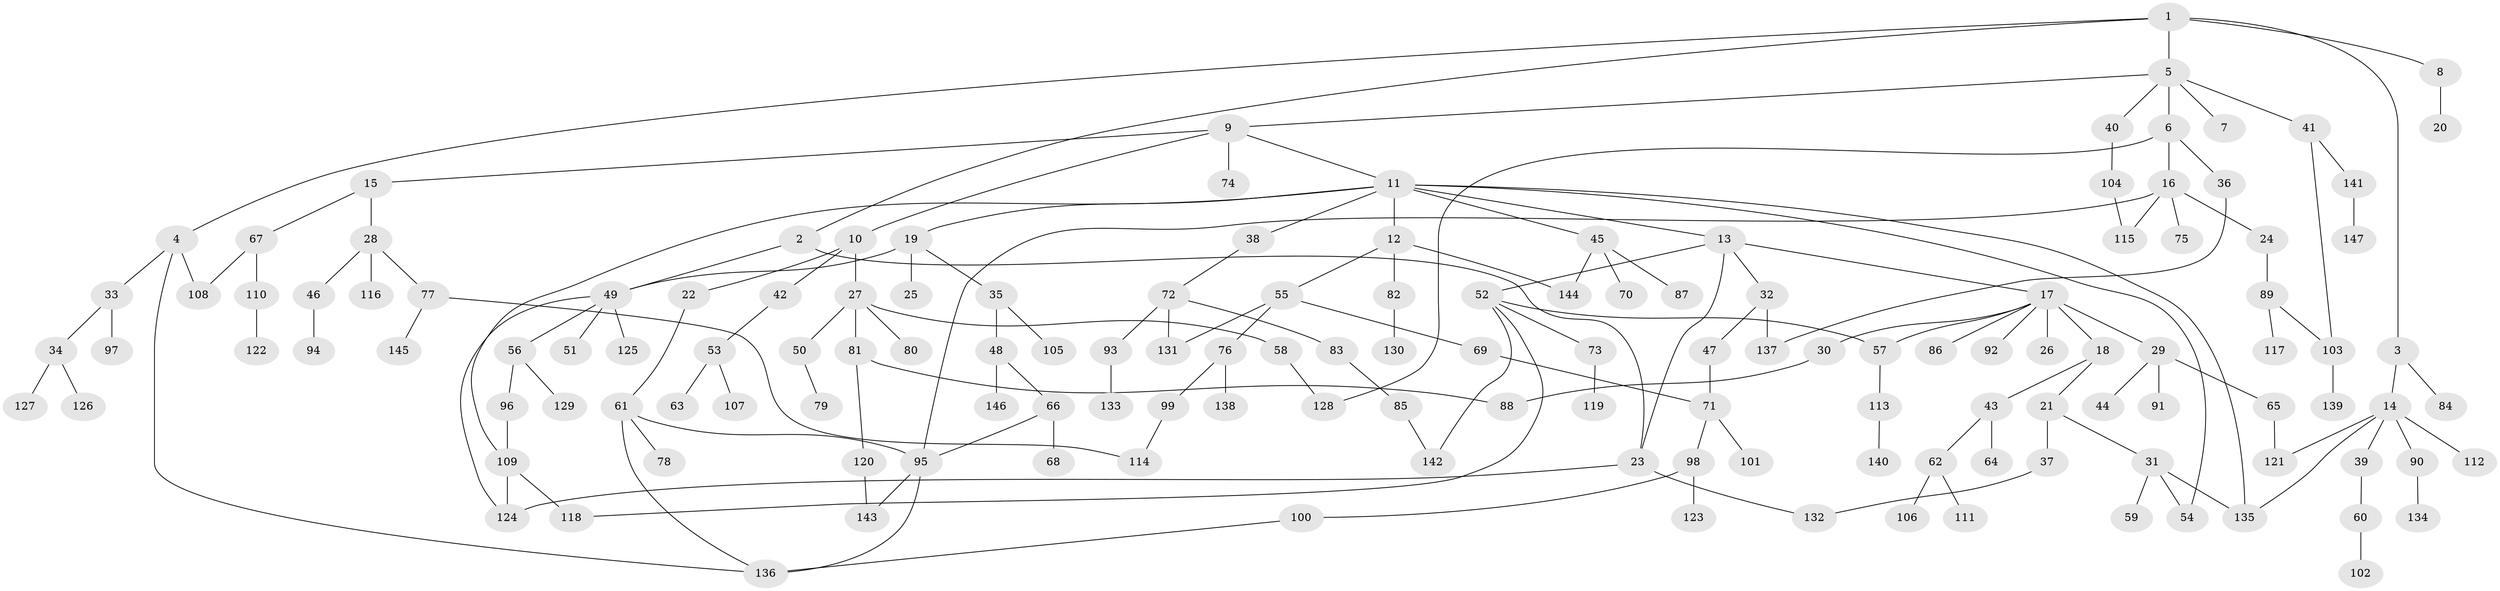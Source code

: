 // Generated by graph-tools (version 1.1) at 2025/49/03/09/25 03:49:16]
// undirected, 147 vertices, 175 edges
graph export_dot {
graph [start="1"]
  node [color=gray90,style=filled];
  1;
  2;
  3;
  4;
  5;
  6;
  7;
  8;
  9;
  10;
  11;
  12;
  13;
  14;
  15;
  16;
  17;
  18;
  19;
  20;
  21;
  22;
  23;
  24;
  25;
  26;
  27;
  28;
  29;
  30;
  31;
  32;
  33;
  34;
  35;
  36;
  37;
  38;
  39;
  40;
  41;
  42;
  43;
  44;
  45;
  46;
  47;
  48;
  49;
  50;
  51;
  52;
  53;
  54;
  55;
  56;
  57;
  58;
  59;
  60;
  61;
  62;
  63;
  64;
  65;
  66;
  67;
  68;
  69;
  70;
  71;
  72;
  73;
  74;
  75;
  76;
  77;
  78;
  79;
  80;
  81;
  82;
  83;
  84;
  85;
  86;
  87;
  88;
  89;
  90;
  91;
  92;
  93;
  94;
  95;
  96;
  97;
  98;
  99;
  100;
  101;
  102;
  103;
  104;
  105;
  106;
  107;
  108;
  109;
  110;
  111;
  112;
  113;
  114;
  115;
  116;
  117;
  118;
  119;
  120;
  121;
  122;
  123;
  124;
  125;
  126;
  127;
  128;
  129;
  130;
  131;
  132;
  133;
  134;
  135;
  136;
  137;
  138;
  139;
  140;
  141;
  142;
  143;
  144;
  145;
  146;
  147;
  1 -- 2;
  1 -- 3;
  1 -- 4;
  1 -- 5;
  1 -- 8;
  2 -- 49;
  2 -- 23;
  3 -- 14;
  3 -- 84;
  4 -- 33;
  4 -- 108;
  4 -- 136;
  5 -- 6;
  5 -- 7;
  5 -- 9;
  5 -- 40;
  5 -- 41;
  6 -- 16;
  6 -- 36;
  6 -- 128;
  8 -- 20;
  9 -- 10;
  9 -- 11;
  9 -- 15;
  9 -- 74;
  10 -- 22;
  10 -- 27;
  10 -- 42;
  11 -- 12;
  11 -- 13;
  11 -- 19;
  11 -- 38;
  11 -- 45;
  11 -- 109;
  11 -- 135;
  11 -- 54;
  12 -- 55;
  12 -- 82;
  12 -- 144;
  13 -- 17;
  13 -- 23;
  13 -- 32;
  13 -- 52;
  14 -- 39;
  14 -- 90;
  14 -- 112;
  14 -- 121;
  14 -- 135;
  15 -- 28;
  15 -- 67;
  16 -- 24;
  16 -- 75;
  16 -- 95;
  16 -- 115;
  17 -- 18;
  17 -- 26;
  17 -- 29;
  17 -- 30;
  17 -- 57;
  17 -- 86;
  17 -- 92;
  18 -- 21;
  18 -- 43;
  19 -- 25;
  19 -- 35;
  19 -- 49;
  21 -- 31;
  21 -- 37;
  22 -- 61;
  23 -- 132;
  23 -- 124;
  24 -- 89;
  27 -- 50;
  27 -- 58;
  27 -- 80;
  27 -- 81;
  28 -- 46;
  28 -- 77;
  28 -- 116;
  29 -- 44;
  29 -- 65;
  29 -- 91;
  30 -- 88;
  31 -- 54;
  31 -- 59;
  31 -- 135;
  32 -- 47;
  32 -- 137;
  33 -- 34;
  33 -- 97;
  34 -- 126;
  34 -- 127;
  35 -- 48;
  35 -- 105;
  36 -- 137;
  37 -- 132;
  38 -- 72;
  39 -- 60;
  40 -- 104;
  41 -- 103;
  41 -- 141;
  42 -- 53;
  43 -- 62;
  43 -- 64;
  45 -- 70;
  45 -- 87;
  45 -- 144;
  46 -- 94;
  47 -- 71;
  48 -- 66;
  48 -- 146;
  49 -- 51;
  49 -- 56;
  49 -- 125;
  49 -- 124;
  50 -- 79;
  52 -- 73;
  52 -- 142;
  52 -- 57;
  52 -- 118;
  53 -- 63;
  53 -- 107;
  55 -- 69;
  55 -- 76;
  55 -- 131;
  56 -- 96;
  56 -- 129;
  57 -- 113;
  58 -- 128;
  60 -- 102;
  61 -- 78;
  61 -- 136;
  61 -- 95;
  62 -- 106;
  62 -- 111;
  65 -- 121;
  66 -- 68;
  66 -- 95;
  67 -- 110;
  67 -- 108;
  69 -- 71;
  71 -- 98;
  71 -- 101;
  72 -- 83;
  72 -- 93;
  72 -- 131;
  73 -- 119;
  76 -- 99;
  76 -- 138;
  77 -- 114;
  77 -- 145;
  81 -- 88;
  81 -- 120;
  82 -- 130;
  83 -- 85;
  85 -- 142;
  89 -- 117;
  89 -- 103;
  90 -- 134;
  93 -- 133;
  95 -- 143;
  95 -- 136;
  96 -- 109;
  98 -- 100;
  98 -- 123;
  99 -- 114;
  100 -- 136;
  103 -- 139;
  104 -- 115;
  109 -- 118;
  109 -- 124;
  110 -- 122;
  113 -- 140;
  120 -- 143;
  141 -- 147;
}
